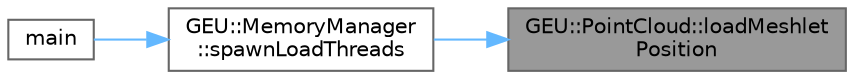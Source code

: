 digraph "GEU::PointCloud::loadMeshletPosition"
{
 // LATEX_PDF_SIZE
  bgcolor="transparent";
  edge [fontname=Helvetica,fontsize=10,labelfontname=Helvetica,labelfontsize=10];
  node [fontname=Helvetica,fontsize=10,shape=box,height=0.2,width=0.4];
  rankdir="RL";
  Node1 [id="Node000001",label="GEU::PointCloud::loadMeshlet\lPosition",height=0.2,width=0.4,color="gray40", fillcolor="grey60", style="filled", fontcolor="black",tooltip=" "];
  Node1 -> Node2 [id="edge1_Node000001_Node000002",dir="back",color="steelblue1",style="solid",tooltip=" "];
  Node2 [id="Node000002",label="GEU::MemoryManager\l::spawnLoadThreads",height=0.2,width=0.4,color="grey40", fillcolor="white", style="filled",URL="$dd/d01/class_g_e_u_1_1_memory_manager.html#a06552163609004fa3278317722061829",tooltip=" "];
  Node2 -> Node3 [id="edge2_Node000002_Node000003",dir="back",color="steelblue1",style="solid",tooltip=" "];
  Node3 [id="Node000003",label="main",height=0.2,width=0.4,color="grey40", fillcolor="white", style="filled",URL="$df/d02/main_8cpp.html#a3c04138a5bfe5d72780bb7e82a18e627",tooltip=" "];
}
